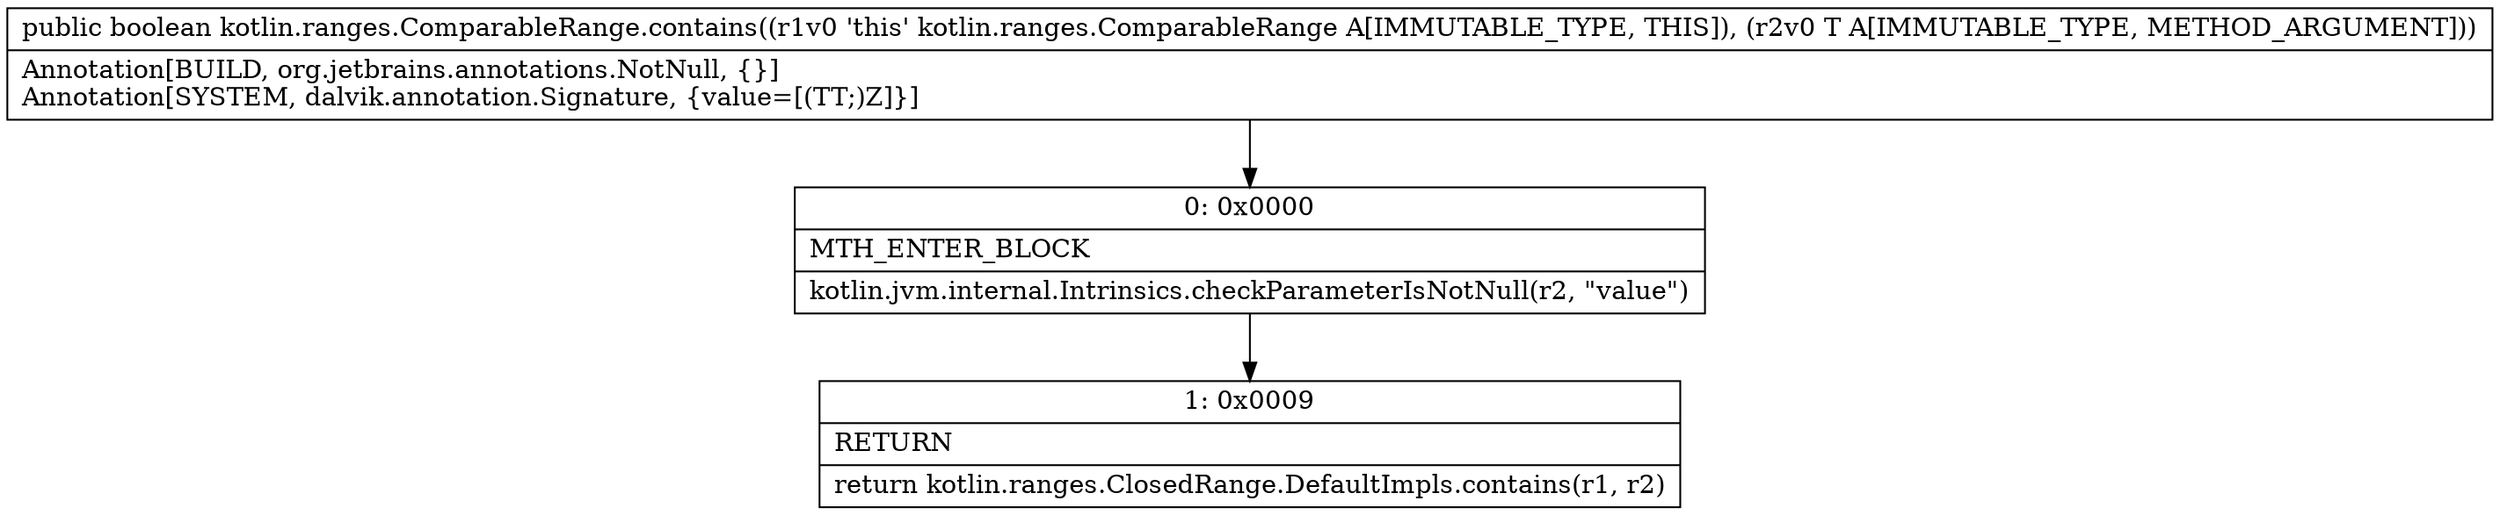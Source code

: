 digraph "CFG forkotlin.ranges.ComparableRange.contains(Ljava\/lang\/Comparable;)Z" {
Node_0 [shape=record,label="{0\:\ 0x0000|MTH_ENTER_BLOCK\l|kotlin.jvm.internal.Intrinsics.checkParameterIsNotNull(r2, \"value\")\l}"];
Node_1 [shape=record,label="{1\:\ 0x0009|RETURN\l|return kotlin.ranges.ClosedRange.DefaultImpls.contains(r1, r2)\l}"];
MethodNode[shape=record,label="{public boolean kotlin.ranges.ComparableRange.contains((r1v0 'this' kotlin.ranges.ComparableRange A[IMMUTABLE_TYPE, THIS]), (r2v0 T A[IMMUTABLE_TYPE, METHOD_ARGUMENT]))  | Annotation[BUILD, org.jetbrains.annotations.NotNull, \{\}]\lAnnotation[SYSTEM, dalvik.annotation.Signature, \{value=[(TT;)Z]\}]\l}"];
MethodNode -> Node_0;
Node_0 -> Node_1;
}

